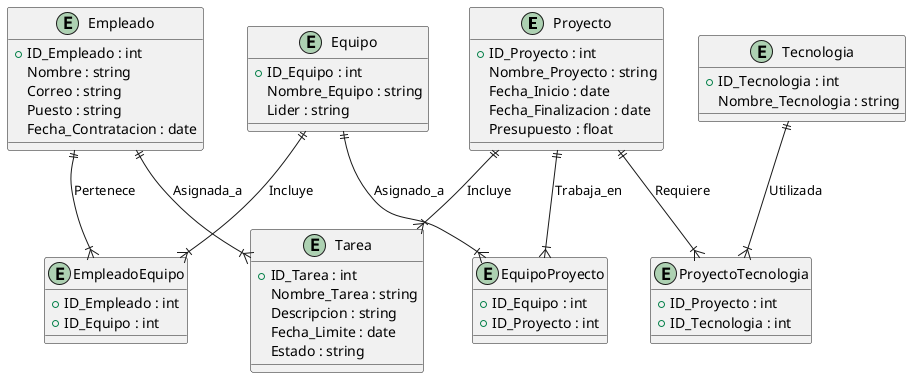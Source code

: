 @startuml Proyectos software
entity "Proyecto" {
    +ID_Proyecto : int
    Nombre_Proyecto : string
    Fecha_Inicio : date
    Fecha_Finalizacion : date
    Presupuesto : float
}

entity "Empleado" {
    +ID_Empleado : int
    Nombre : string
    Correo : string
    Puesto : string
    Fecha_Contratacion : date
}

entity "Equipo" {
    +ID_Equipo : int
    Nombre_Equipo : string
    Lider : string
}

entity "Tarea" {
    +ID_Tarea : int
    Nombre_Tarea : string
    Descripcion : string
    Fecha_Limite : date
    Estado : string
}

entity "Tecnologia" {
    +ID_Tecnologia : int
    Nombre_Tecnologia : string
}

entity "ProyectoTecnologia" {
    +ID_Proyecto : int
    +ID_Tecnologia : int
}

entity "EquipoProyecto" {
    +ID_Equipo : int
    +ID_Proyecto : int
}

entity "EmpleadoEquipo" {
    +ID_Empleado : int
    +ID_Equipo : int
}

' Relaciones entre entidades
Proyecto ||--|{ ProyectoTecnologia : Requiere
Tecnologia ||--|{ ProyectoTecnologia : Utilizada
Equipo ||--|{ EquipoProyecto : Asignado_a
Proyecto ||--|{ EquipoProyecto : Trabaja_en
Equipo ||--|{ EmpleadoEquipo : Incluye
Empleado ||--|{ EmpleadoEquipo : Pertenece
Proyecto ||--|{ Tarea : Incluye
Empleado ||--|{ Tarea : Asignada_a
@enduml
```

### Explicación de la Solución:

- **Proyecto** contiene información sobre los proyectos de la empresa.
- **Empleado** almacena datos sobre los empleados, incluidos sus puestos y fechas de contratación.
- **Equipo** representa los equipos que trabajan en diferentes proyectos y puede tener un líder de equipo.
- **Tarea** representa cada tarea dentro de un proyecto y está asignada a un empleado.
- **Tecnologia** contiene las tecnologías que la empresa utiliza.
- **ProyectoTecnologia** es una tabla de unión que representa la relación de muchos-a-muchos entre **Proyecto** y **Tecnología**.
- **EquipoProyecto** representa la relación de muchos-a-muchos entre **Equipo** y **Proyecto**.
- **EmpleadoEquipo** representa la relación de muchos-a-muchos entre **Empleado** y **Equipo**.

